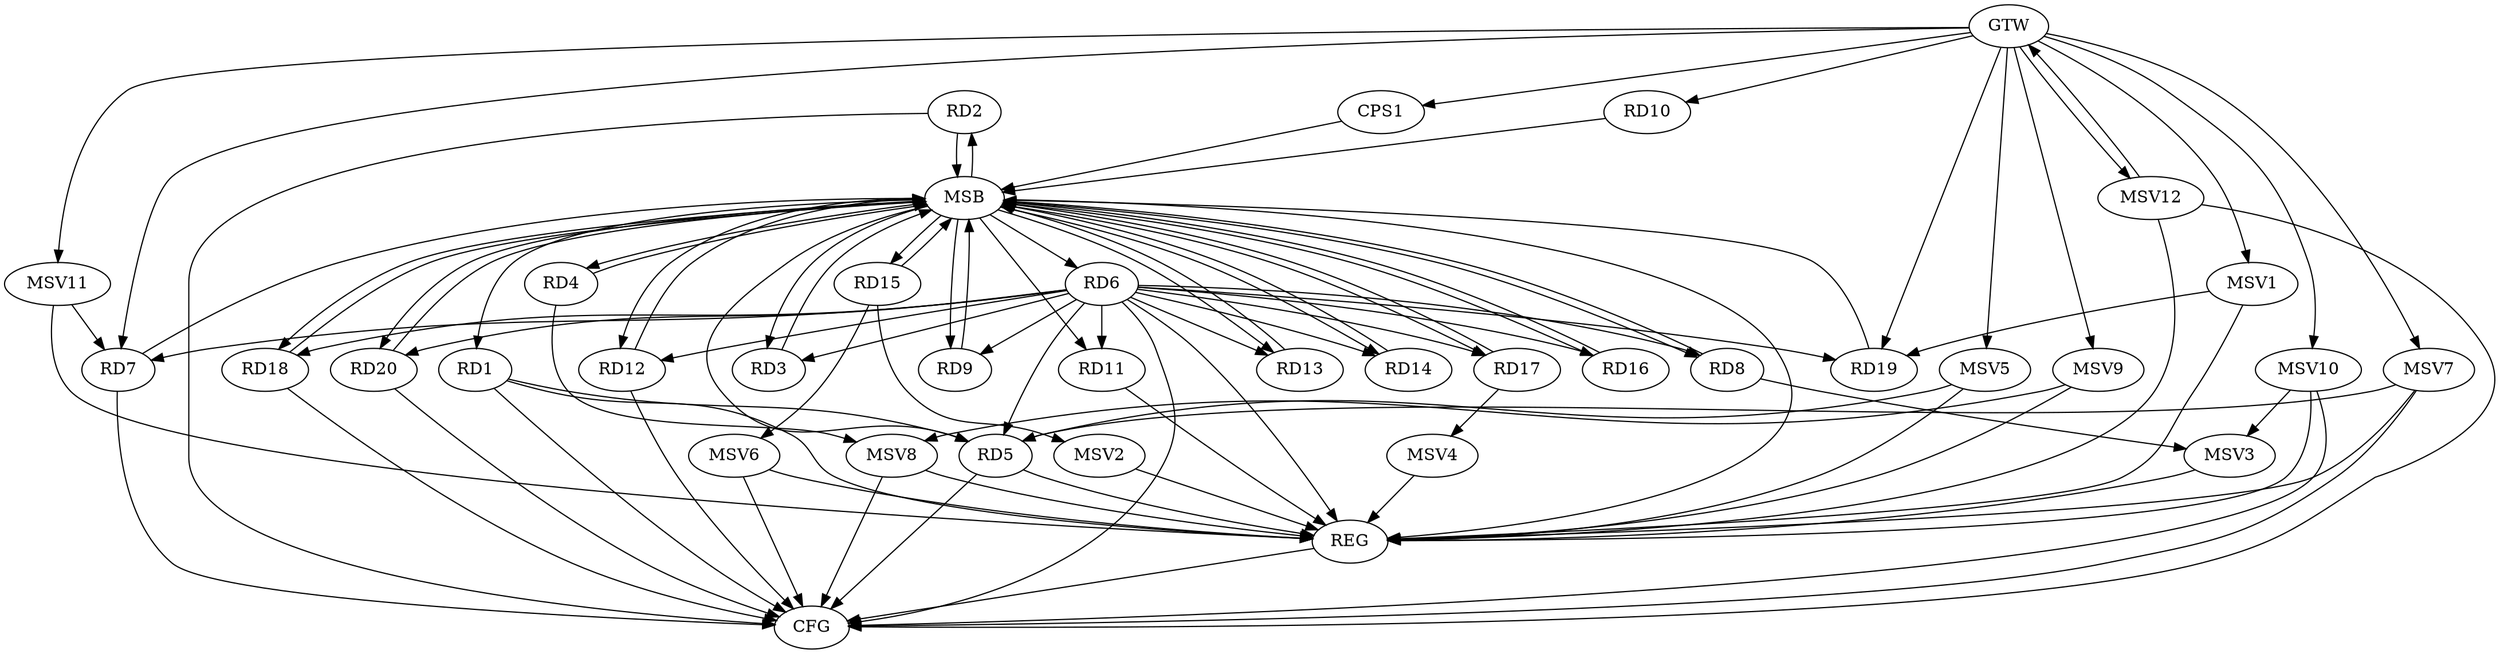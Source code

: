 strict digraph G {
  RD1 [ label="RD1" ];
  RD2 [ label="RD2" ];
  RD3 [ label="RD3" ];
  RD4 [ label="RD4" ];
  RD5 [ label="RD5" ];
  RD6 [ label="RD6" ];
  RD7 [ label="RD7" ];
  RD8 [ label="RD8" ];
  RD9 [ label="RD9" ];
  RD10 [ label="RD10" ];
  RD11 [ label="RD11" ];
  RD12 [ label="RD12" ];
  RD13 [ label="RD13" ];
  RD14 [ label="RD14" ];
  RD15 [ label="RD15" ];
  RD16 [ label="RD16" ];
  RD17 [ label="RD17" ];
  RD18 [ label="RD18" ];
  RD19 [ label="RD19" ];
  RD20 [ label="RD20" ];
  CPS1 [ label="CPS1" ];
  GTW [ label="GTW" ];
  REG [ label="REG" ];
  MSB [ label="MSB" ];
  CFG [ label="CFG" ];
  MSV1 [ label="MSV1" ];
  MSV2 [ label="MSV2" ];
  MSV3 [ label="MSV3" ];
  MSV4 [ label="MSV4" ];
  MSV5 [ label="MSV5" ];
  MSV6 [ label="MSV6" ];
  MSV7 [ label="MSV7" ];
  MSV8 [ label="MSV8" ];
  MSV9 [ label="MSV9" ];
  MSV10 [ label="MSV10" ];
  MSV11 [ label="MSV11" ];
  MSV12 [ label="MSV12" ];
  RD1 -> RD5;
  RD6 -> RD12;
  RD6 -> RD13;
  GTW -> RD7;
  GTW -> RD10;
  GTW -> RD19;
  GTW -> CPS1;
  RD1 -> REG;
  RD5 -> REG;
  RD6 -> REG;
  RD11 -> REG;
  RD2 -> MSB;
  MSB -> RD1;
  MSB -> RD13;
  MSB -> RD16;
  MSB -> RD17;
  MSB -> REG;
  RD3 -> MSB;
  MSB -> RD5;
  RD4 -> MSB;
  RD7 -> MSB;
  MSB -> RD14;
  RD8 -> MSB;
  MSB -> RD4;
  RD9 -> MSB;
  RD10 -> MSB;
  MSB -> RD9;
  RD12 -> MSB;
  MSB -> RD15;
  RD13 -> MSB;
  MSB -> RD6;
  MSB -> RD20;
  RD14 -> MSB;
  MSB -> RD2;
  MSB -> RD11;
  RD15 -> MSB;
  MSB -> RD12;
  MSB -> RD18;
  RD16 -> MSB;
  MSB -> RD3;
  RD17 -> MSB;
  MSB -> RD8;
  RD18 -> MSB;
  RD19 -> MSB;
  RD20 -> MSB;
  CPS1 -> MSB;
  RD7 -> CFG;
  RD20 -> CFG;
  RD5 -> CFG;
  RD1 -> CFG;
  RD6 -> CFG;
  RD12 -> CFG;
  RD2 -> CFG;
  RD18 -> CFG;
  REG -> CFG;
  RD6 -> RD16;
  RD6 -> RD5;
  RD6 -> RD14;
  RD6 -> RD19;
  RD6 -> RD7;
  RD6 -> RD17;
  RD6 -> RD3;
  RD6 -> RD11;
  RD6 -> RD20;
  RD6 -> RD18;
  RD6 -> RD8;
  RD6 -> RD9;
  MSV1 -> RD19;
  GTW -> MSV1;
  MSV1 -> REG;
  RD15 -> MSV2;
  MSV2 -> REG;
  RD8 -> MSV3;
  MSV3 -> REG;
  RD17 -> MSV4;
  MSV4 -> REG;
  MSV5 -> RD5;
  GTW -> MSV5;
  MSV5 -> REG;
  RD15 -> MSV6;
  MSV6 -> REG;
  MSV6 -> CFG;
  MSV7 -> RD5;
  GTW -> MSV7;
  MSV7 -> REG;
  MSV7 -> CFG;
  RD4 -> MSV8;
  MSV8 -> REG;
  MSV8 -> CFG;
  MSV9 -> MSV8;
  GTW -> MSV9;
  MSV9 -> REG;
  MSV10 -> MSV3;
  GTW -> MSV10;
  MSV10 -> REG;
  MSV10 -> CFG;
  MSV11 -> RD7;
  GTW -> MSV11;
  MSV11 -> REG;
  MSV12 -> GTW;
  GTW -> MSV12;
  MSV12 -> REG;
  MSV12 -> CFG;
}

